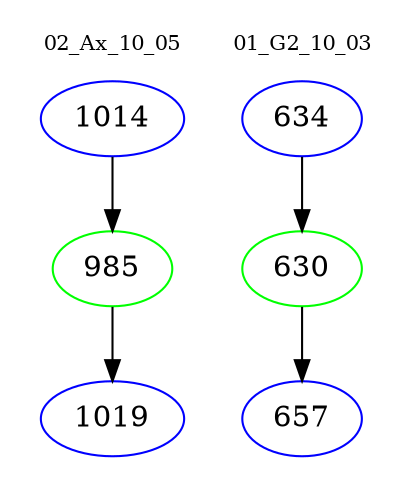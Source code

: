 digraph{
subgraph cluster_0 {
color = white
label = "02_Ax_10_05";
fontsize=10;
T0_1014 [label="1014", color="blue"]
T0_1014 -> T0_985 [color="black"]
T0_985 [label="985", color="green"]
T0_985 -> T0_1019 [color="black"]
T0_1019 [label="1019", color="blue"]
}
subgraph cluster_1 {
color = white
label = "01_G2_10_03";
fontsize=10;
T1_634 [label="634", color="blue"]
T1_634 -> T1_630 [color="black"]
T1_630 [label="630", color="green"]
T1_630 -> T1_657 [color="black"]
T1_657 [label="657", color="blue"]
}
}
